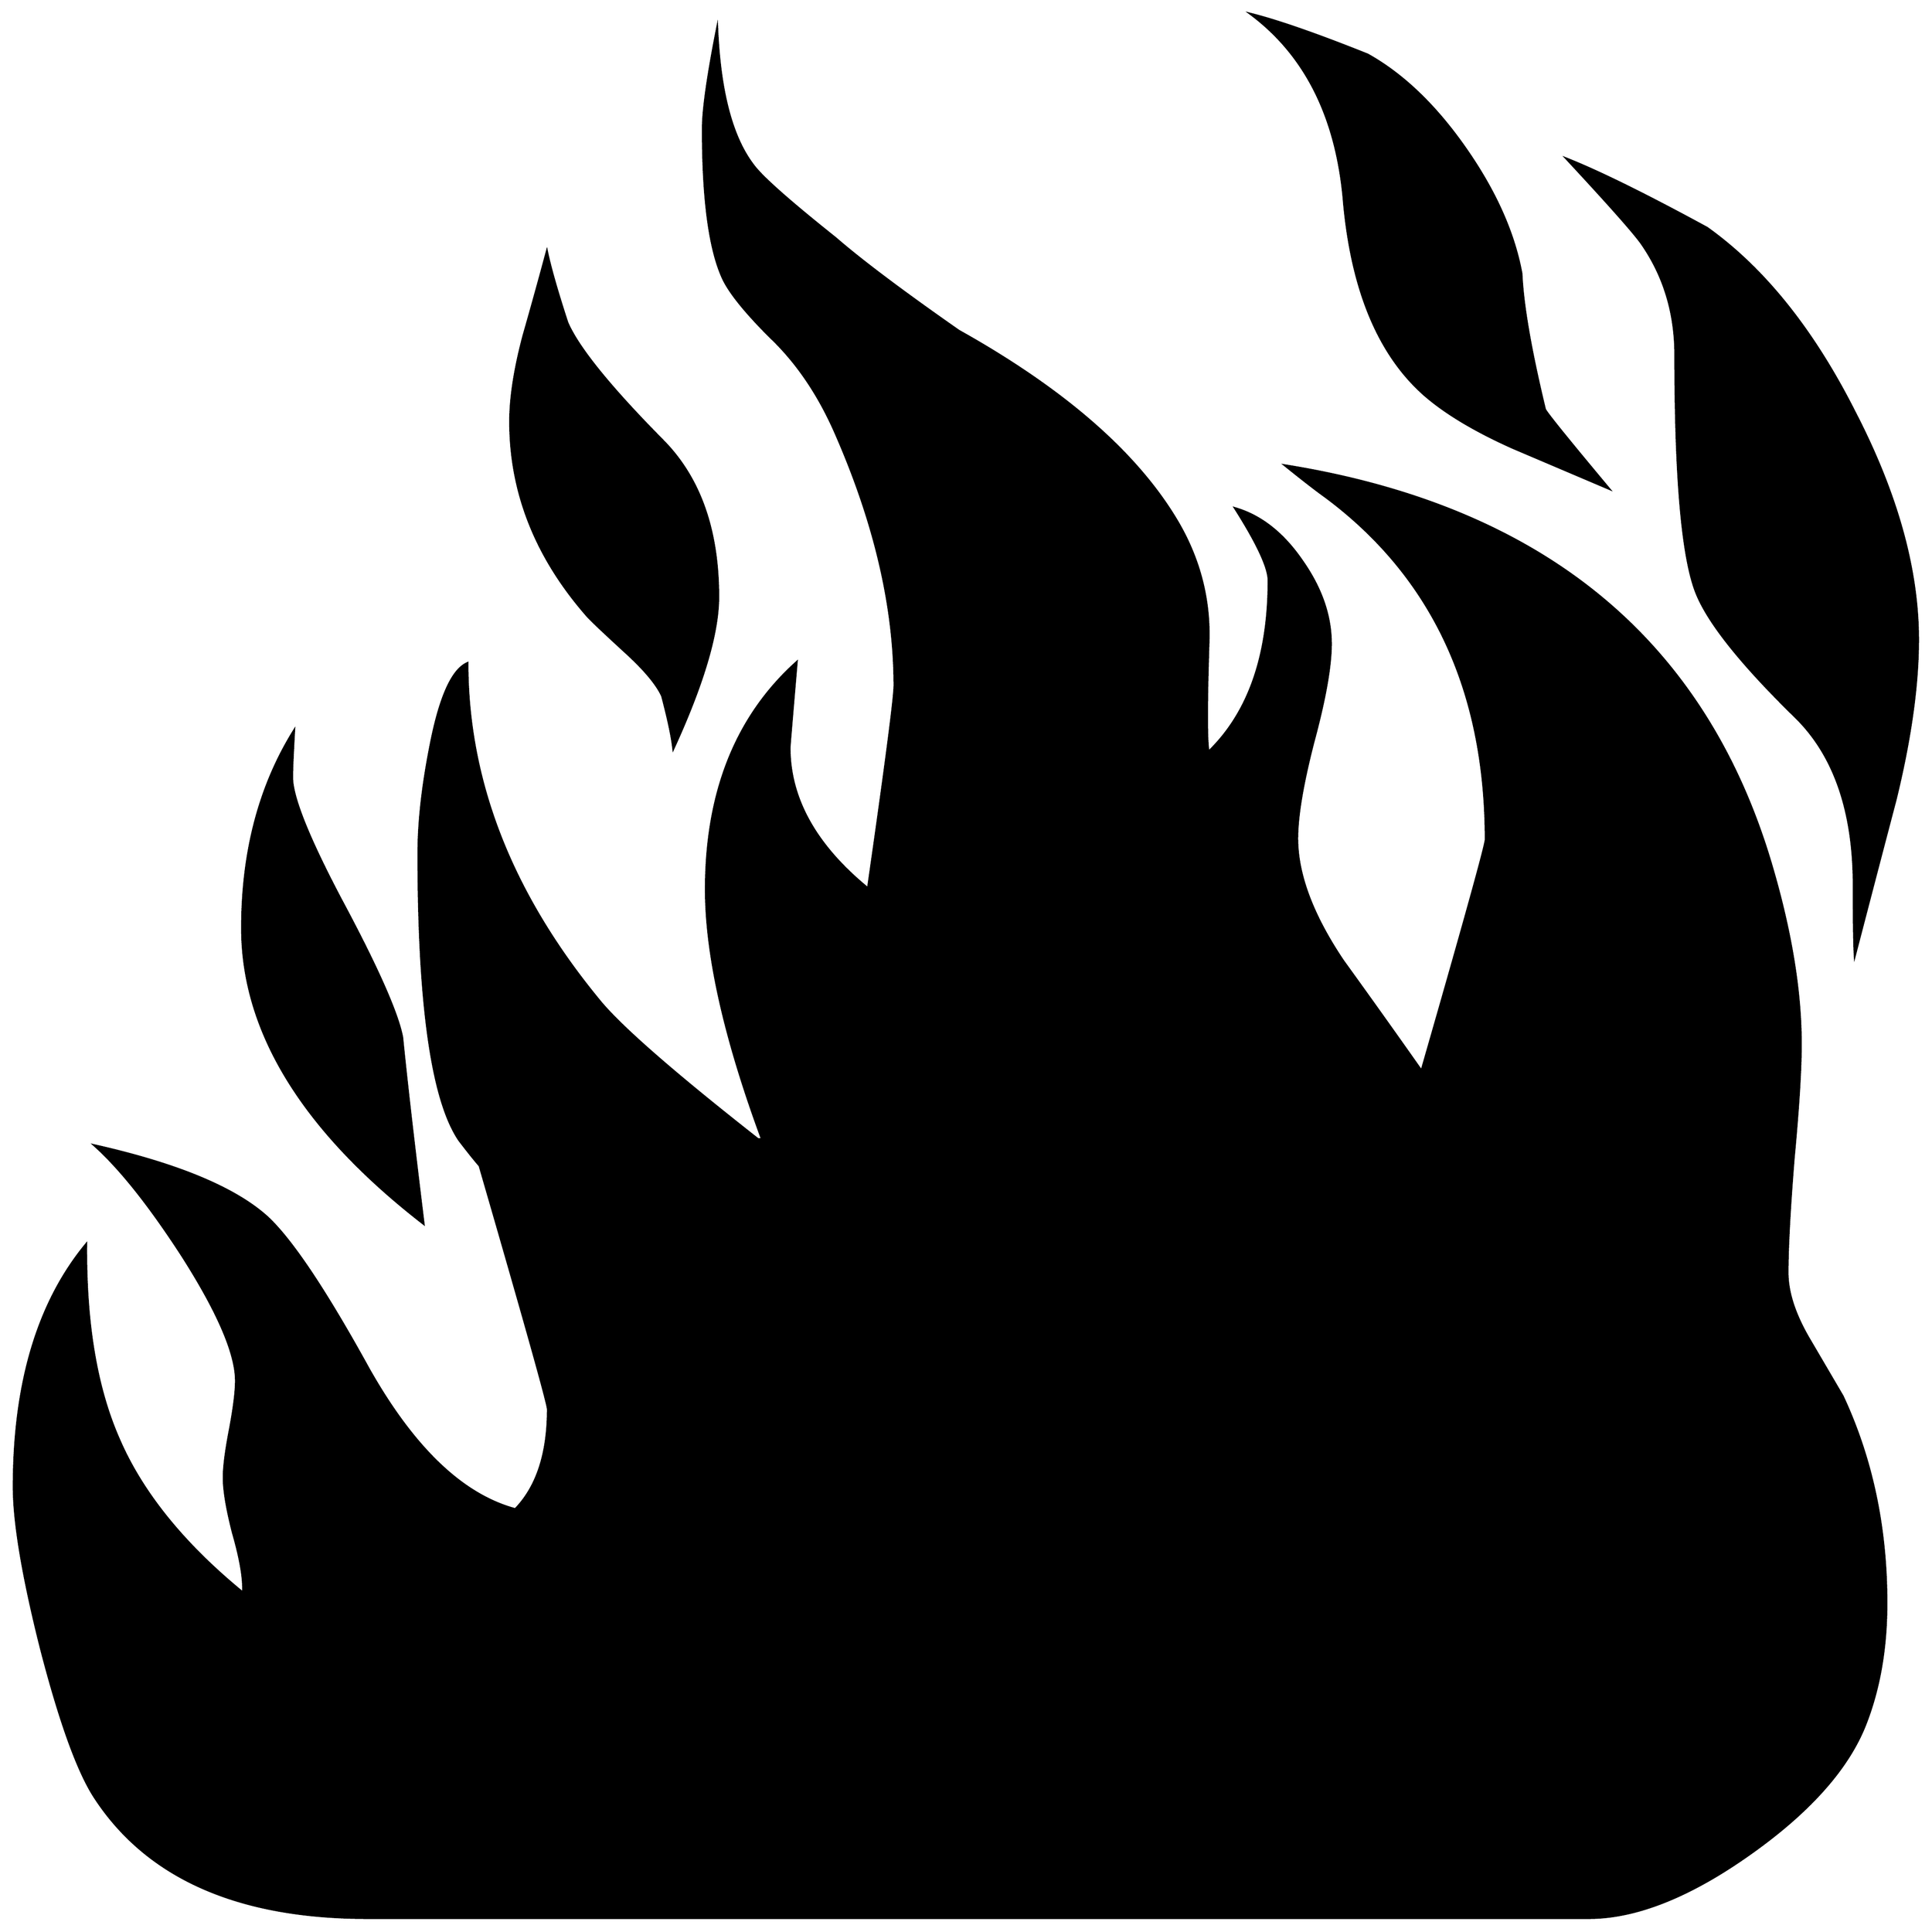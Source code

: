 


\begin{tikzpicture}[y=0.80pt, x=0.80pt, yscale=-1.0, xscale=1.0, inner sep=0pt, outer sep=0pt]
\begin{scope}[shift={(100.0,1713.0)},nonzero rule]
  \path[draw=.,fill=.,line width=1.600pt] (1950.0,-909.0) ..
    controls (1950.0,-864.333) and (1942.667,-812.0) ..
    (1928.0,-752.0) .. controls (1914.667,-701.333) and
    (1901.333,-650.333) .. (1888.0,-599.0) .. controls
    (1887.333,-609.667) and (1887.0,-632.667) .. (1887.0,-668.0) ..
    controls (1887.0,-740.0) and (1868.333,-794.667) ..
    (1831.0,-832.0) .. controls (1777.667,-884.0) and
    (1745.0,-924.667) .. (1733.0,-954.0) .. controls
    (1719.0,-988.0) and (1712.0,-1066.0) .. (1712.0,-1188.0) ..
    controls (1712.0,-1228.667) and (1701.333,-1264.667) ..
    (1680.0,-1296.0) .. controls (1674.0,-1305.333) and
    (1649.0,-1333.667) .. (1605.0,-1381.0) .. controls
    (1637.0,-1368.333) and (1683.0,-1345.667) .. (1743.0,-1313.0) ..
    controls (1799.0,-1273.0) and (1847.333,-1212.667) ..
    (1888.0,-1132.0) .. controls (1929.333,-1052.0) and
    (1950.0,-977.667) .. (1950.0,-909.0) -- cycle(1647.0,-1057.0)
    .. controls (1615.667,-1070.333) and (1584.333,-1083.667) ..
    (1553.0,-1097.0) .. controls (1515.667,-1113.667) and
    (1486.667,-1131.0) .. (1466.0,-1149.0) .. controls
    (1421.333,-1188.333) and (1395.0,-1251.0) .. (1387.0,-1337.0) ..
    controls (1380.333,-1420.333) and (1349.667,-1482.333) ..
    (1295.0,-1523.0) .. controls (1321.667,-1516.333) and
    (1360.0,-1503.0) .. (1410.0,-1483.0) .. controls
    (1444.667,-1463.667) and (1476.667,-1433.0) .. (1506.0,-1391.0) ..
    controls (1535.333,-1349.0) and (1553.667,-1308.0) ..
    (1561.0,-1268.0) .. controls (1562.333,-1237.333) and
    (1570.0,-1193.0) .. (1584.0,-1135.0) .. controls
    (1585.333,-1131.667) and (1606.333,-1105.667) .. (1647.0,-1057.0) --
    cycle(773.0,-951.0) .. controls (773.0,-915.667) and
    (758.333,-866.0) .. (729.0,-802.0) .. controls (727.667,-814.0)
    and (724.0,-831.333) .. (718.0,-854.0) .. controls
    (712.667,-865.333) and (701.333,-879.0) .. (684.0,-895.0) ..
    controls (660.0,-917.0) and (646.667,-929.667) .. (644.0,-933.0)
    .. controls (594.0,-990.333) and (569.0,-1053.667) ..
    (569.0,-1123.0) .. controls (569.0,-1146.333) and
    (573.333,-1174.333) .. (582.0,-1207.0) .. controls
    (590.0,-1235.0) and (597.667,-1262.667) .. (605.0,-1290.0) ..
    controls (608.333,-1274.0) and (615.0,-1250.667) ..
    (625.0,-1220.0) .. controls (635.667,-1195.333) and
    (666.667,-1157.0) .. (718.0,-1105.0) .. controls
    (754.667,-1068.333) and (773.0,-1017.0) .. (773.0,-951.0) --
    cycle(1919.0,36.0) .. controls (1919.0,80.667) and
    (1912.0,120.667) .. (1898.0,156.0) .. controls (1880.667,199.333)
    and (1842.667,241.667) .. (1784.0,283.0) .. controls
    (1725.333,324.333) and (1673.0,345.0) .. (1627.0,345.0) --
    (429.0,345.0) .. controls (301.667,345.0) and (212.333,305.333) ..
    (161.0,226.0) .. controls (144.333,200.0) and (126.667,150.667) ..
    (108.0,78.0) .. controls (90.667,8.667) and (82.0,-43.333) ..
    (82.0,-78.0) .. controls (82.0,-179.333) and (105.667,-258.667) ..
    (153.0,-316.0) .. controls (152.333,-238.667) and (163.0,-175.0)
    .. (185.0,-125.0) .. controls (207.667,-72.333) and
    (248.333,-22.0) .. (307.0,26.0) -- (307.0,21.0) .. controls
    (307.0,8.333) and (303.667,-9.667) .. (297.0,-33.0) .. controls
    (291.0,-56.333) and (288.0,-74.333) .. (288.0,-87.0) .. controls
    (288.0,-97.667) and (290.0,-113.333) .. (294.0,-134.0) ..
    controls (298.0,-155.333) and (300.0,-171.333) .. (300.0,-182.0)
    .. controls (300.0,-208.667) and (282.333,-249.667) ..
    (247.0,-305.0) .. controls (215.0,-354.333) and (186.333,-390.333)
    .. (161.0,-413.0) .. controls (241.0,-395.0) and
    (297.0,-372.0) .. (329.0,-344.0) .. controls (353.0,-322.667)
    and (386.667,-272.667) .. (430.0,-194.0) .. controls
    (474.0,-116.0) and (522.0,-70.0) .. (574.0,-56.0) ..
    controls (595.333,-78.0) and (606.0,-110.667) .. (606.0,-154.0)
    .. controls (606.0,-159.333) and (583.667,-239.0) ..
    (539.0,-393.0) .. controls (534.333,-398.333) and (527.667,-406.667)
    .. (519.0,-418.0) .. controls (492.333,-457.333) and
    (479.0,-551.0) .. (479.0,-699.0) .. controls (479.0,-729.0)
    and (482.667,-763.0) .. (490.0,-801.0) .. controls
    (499.333,-851.0) and (511.667,-879.333) .. (527.0,-886.0) ..
    controls (527.0,-769.333) and (570.667,-658.333) .. (658.0,-553.0)
    .. controls (680.0,-527.0) and (731.333,-482.333) ..
    (812.0,-419.0) -- (816.0,-419.0) .. controls (779.333,-518.333)
    and (761.0,-600.0) .. (761.0,-664.0) .. controls
    (761.0,-759.333) and (790.667,-833.667) .. (850.0,-887.0) ..
    controls (845.333,-832.333) and (843.0,-804.333) .. (843.0,-803.0)
    .. controls (843.0,-753.0) and (868.667,-707.0) ..
    (920.0,-665.0) .. controls (937.333,-785.667) and (946.0,-852.0)
    .. (946.0,-864.0) .. controls (946.0,-941.333) and
    (926.667,-1024.0) .. (888.0,-1112.0) .. controls
    (871.333,-1150.0) and (850.0,-1181.333) .. (824.0,-1206.0) ..
    controls (798.667,-1231.333) and (783.0,-1251.0) ..
    (777.0,-1265.0) .. controls (764.333,-1293.667) and
    (758.0,-1342.0) .. (758.0,-1410.0) .. controls
    (758.0,-1428.667) and (762.667,-1461.667) .. (772.0,-1509.0) ..
    controls (774.667,-1447.0) and (786.333,-1402.333) ..
    (807.0,-1375.0) .. controls (815.0,-1363.667) and
    (842.0,-1339.667) .. (888.0,-1303.0) .. controls
    (913.333,-1281.0) and (953.667,-1250.667) .. (1009.0,-1212.0) ..
    controls (1110.333,-1155.333) and (1181.0,-1094.333) ..
    (1221.0,-1029.0) .. controls (1244.333,-991.0) and
    (1255.333,-950.333) .. (1254.0,-907.0) .. controls
    (1252.0,-845.667) and (1252.0,-809.667) .. (1254.0,-799.0) ..
    controls (1293.333,-837.0) and (1313.0,-893.0) ..
    (1313.0,-967.0) .. controls (1313.0,-979.667) and
    (1302.0,-1003.333) .. (1280.0,-1038.0) .. controls
    (1305.333,-1030.667) and (1327.333,-1013.333) .. (1346.0,-986.0) ..
    controls (1364.667,-959.333) and (1374.0,-932.333) ..
    (1374.0,-905.0) .. controls (1374.0,-883.0) and
    (1368.333,-851.0) .. (1357.0,-809.0) .. controls
    (1346.333,-767.667) and (1341.0,-736.0) .. (1341.0,-714.0) ..
    controls (1341.0,-678.667) and (1356.0,-638.667) ..
    (1386.0,-594.0) .. controls (1412.0,-558.0) and
    (1437.667,-522.0) .. (1463.0,-486.0) .. controls
    (1505.0,-632.0) and (1526.0,-707.667) .. (1526.0,-713.0) ..
    controls (1526.0,-859.0) and (1473.667,-971.0) ..
    (1369.0,-1049.0) .. controls (1359.667,-1055.667) and
    (1346.333,-1066.0) .. (1329.0,-1080.0) .. controls
    (1583.0,-1039.333) and (1742.333,-907.667) .. (1807.0,-685.0) ..
    controls (1825.667,-621.0) and (1835.0,-563.333) ..
    (1835.0,-512.0) .. controls (1835.0,-487.333) and
    (1832.667,-450.0) .. (1828.0,-400.0) .. controls
    (1824.0,-350.0) and (1822.0,-312.667) .. (1822.0,-288.0) ..
    controls (1822.0,-269.333) and (1828.667,-248.333) ..
    (1842.0,-225.0) .. controls (1853.333,-205.667) and
    (1864.667,-186.333) .. (1876.0,-167.0) .. controls
    (1904.667,-105.667) and (1919.0,-38.0) .. (1919.0,36.0) --
    cycle(484.0,-336.0) .. controls (365.333,-428.0) and
    (306.0,-524.667) .. (306.0,-626.0) .. controls (306.0,-700.667)
    and (323.0,-765.333) .. (357.0,-820.0) .. controls
    (355.667,-796.667) and (355.0,-781.333) .. (355.0,-774.0) ..
    controls (355.0,-754.667) and (371.0,-714.667) .. (403.0,-654.0)
    .. controls (438.333,-588.0) and (458.333,-543.0) ..
    (463.0,-519.0) .. controls (467.0,-478.333) and (474.0,-417.333)
    .. (484.0,-336.0) -- cycle;
\end{scope}

\end{tikzpicture}

